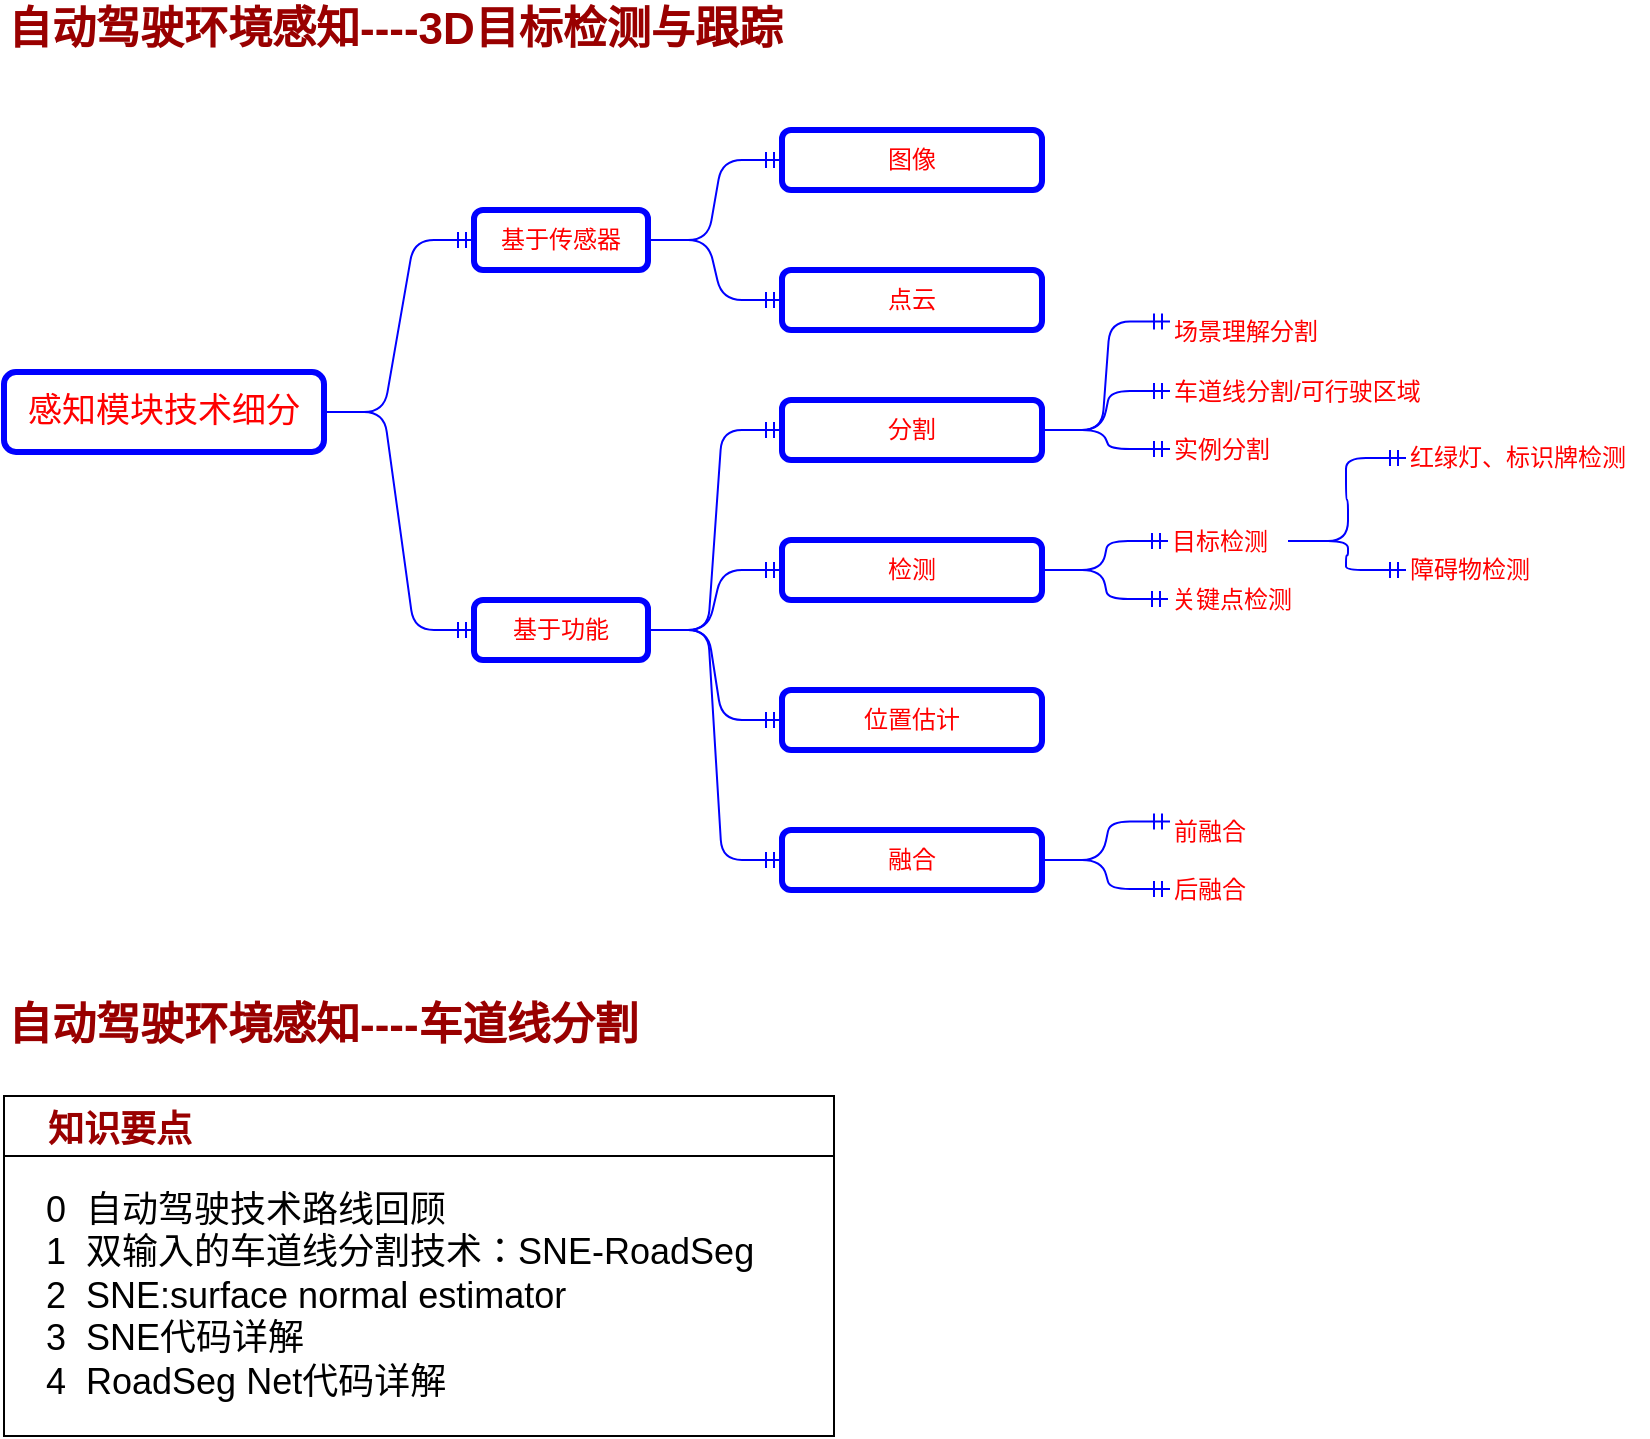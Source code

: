 <mxfile>
    <diagram id="7SssMNPKMEvYx1phWj0T" name="第 1 页">
        <mxGraphModel dx="886" dy="580" grid="1" gridSize="10" guides="1" tooltips="1" connect="1" arrows="1" fold="1" page="1" pageScale="1" pageWidth="850" pageHeight="1100" background="#ffffff" math="0" shadow="0">
            <root>
                <mxCell id="0"/>
                <mxCell id="1" parent="0"/>
                <mxCell id="2" value="自动驾驶环境感知----3D目标检测与跟踪" style="text;html=1;strokeColor=none;fillColor=none;align=left;verticalAlign=middle;whiteSpace=wrap;rounded=0;fontSize=22;fontColor=#990000;fontStyle=1" vertex="1" parent="1">
                    <mxGeometry x="25" y="22" width="415" height="30" as="geometry"/>
                </mxCell>
                <mxCell id="3" value="    知识要点" style="swimlane;fontSize=18;fontColor=#990000;strokeColor=#000000;fillColor=none;startSize=30;align=left;" vertex="1" parent="1">
                    <mxGeometry x="25" y="570" width="415" height="170" as="geometry"/>
                </mxCell>
                <mxCell id="4" value="0&amp;nbsp; 自动驾驶技术路线回顾&lt;br&gt;1&amp;nbsp; 双输入的车道线分割技术：SNE-RoadSeg&lt;br&gt;2&amp;nbsp; SNE:surface normal estimator&lt;br&gt;3&amp;nbsp; SNE代码详解&lt;br&gt;4&amp;nbsp; RoadSeg Net代码详解" style="text;html=1;align=left;verticalAlign=middle;resizable=0;points=[];autosize=1;strokeColor=none;fillColor=none;fontSize=18;fontColor=#000000;" vertex="1" parent="3">
                    <mxGeometry x="19" y="40" width="370" height="120" as="geometry"/>
                </mxCell>
                <mxCell id="6" value="感知模块技术细分" style="rounded=1;whiteSpace=wrap;html=1;fontSize=17;fontColor=#FF0000;strokeColor=#0000FF;strokeWidth=3;fillColor=none;" vertex="1" parent="1">
                    <mxGeometry x="25" y="208" width="160" height="40" as="geometry"/>
                </mxCell>
                <mxCell id="7" value="基于传感器" style="rounded=1;whiteSpace=wrap;html=1;fontSize=12;fontColor=#FF0000;strokeColor=#0000FF;strokeWidth=3;fillColor=none;" vertex="1" parent="1">
                    <mxGeometry x="260" y="127" width="87" height="30" as="geometry"/>
                </mxCell>
                <mxCell id="8" value="" style="edgeStyle=entityRelationEdgeStyle;fontSize=12;html=1;endArrow=ERmandOne;fontColor=#FF0000;strokeColor=#0000FF;fillColor=#33FF33;exitX=1;exitY=0.5;exitDx=0;exitDy=0;entryX=0;entryY=0.5;entryDx=0;entryDy=0;" edge="1" parent="1" source="6" target="7">
                    <mxGeometry width="100" height="100" relative="1" as="geometry">
                        <mxPoint x="167" y="355" as="sourcePoint"/>
                        <mxPoint x="267" y="255" as="targetPoint"/>
                    </mxGeometry>
                </mxCell>
                <mxCell id="9" value="图像" style="rounded=1;whiteSpace=wrap;html=1;fontSize=12;fontColor=#FF0000;strokeColor=#0000FF;strokeWidth=3;fillColor=none;" vertex="1" parent="1">
                    <mxGeometry x="414" y="87" width="130" height="30" as="geometry"/>
                </mxCell>
                <mxCell id="11" value="点云" style="rounded=1;whiteSpace=wrap;html=1;fontSize=12;fontColor=#FF0000;strokeColor=#0000FF;strokeWidth=3;fillColor=none;" vertex="1" parent="1">
                    <mxGeometry x="414" y="157" width="130" height="30" as="geometry"/>
                </mxCell>
                <mxCell id="13" value="基于功能" style="rounded=1;whiteSpace=wrap;html=1;fontSize=12;fontColor=#FF0000;strokeColor=#0000FF;strokeWidth=3;fillColor=none;" vertex="1" parent="1">
                    <mxGeometry x="260" y="322" width="87" height="30" as="geometry"/>
                </mxCell>
                <mxCell id="15" value="" style="edgeStyle=entityRelationEdgeStyle;fontSize=12;html=1;endArrow=ERmandOne;fontColor=#FF0000;strokeColor=#0000FF;fillColor=#33FF33;exitX=1;exitY=0.5;exitDx=0;exitDy=0;entryX=0;entryY=0.5;entryDx=0;entryDy=0;" edge="1" parent="1" source="6" target="13">
                    <mxGeometry width="100" height="100" relative="1" as="geometry">
                        <mxPoint x="167" y="424" as="sourcePoint"/>
                        <mxPoint x="227" y="325" as="targetPoint"/>
                    </mxGeometry>
                </mxCell>
                <mxCell id="17" value="分割" style="rounded=1;whiteSpace=wrap;html=1;fontSize=12;fontColor=#FF0000;strokeColor=#0000FF;strokeWidth=3;fillColor=none;" vertex="1" parent="1">
                    <mxGeometry x="414" y="222" width="130" height="30" as="geometry"/>
                </mxCell>
                <mxCell id="18" value="检测" style="rounded=1;whiteSpace=wrap;html=1;fontSize=12;fontColor=#FF0000;strokeColor=#0000FF;strokeWidth=3;fillColor=none;" vertex="1" parent="1">
                    <mxGeometry x="414" y="292" width="130" height="30" as="geometry"/>
                </mxCell>
                <mxCell id="19" value="位置估计" style="rounded=1;whiteSpace=wrap;html=1;fontSize=12;fontColor=#FF0000;strokeColor=#0000FF;strokeWidth=3;fillColor=none;" vertex="1" parent="1">
                    <mxGeometry x="414" y="367" width="130" height="30" as="geometry"/>
                </mxCell>
                <mxCell id="20" value="融合" style="rounded=1;whiteSpace=wrap;html=1;fontSize=12;fontColor=#FF0000;strokeColor=#0000FF;strokeWidth=3;fillColor=none;" vertex="1" parent="1">
                    <mxGeometry x="414" y="437" width="130" height="30" as="geometry"/>
                </mxCell>
                <mxCell id="21" value="" style="edgeStyle=entityRelationEdgeStyle;fontSize=12;html=1;endArrow=ERmandOne;fontColor=#FF0000;strokeColor=#0000FF;fillColor=#33FF33;exitX=1;exitY=0.5;exitDx=0;exitDy=0;entryX=0;entryY=0.5;entryDx=0;entryDy=0;" edge="1" parent="1" source="7" target="11">
                    <mxGeometry width="100" height="100" relative="1" as="geometry">
                        <mxPoint x="332" y="243" as="sourcePoint"/>
                        <mxPoint x="412" y="157" as="targetPoint"/>
                    </mxGeometry>
                </mxCell>
                <mxCell id="22" value="" style="edgeStyle=entityRelationEdgeStyle;fontSize=12;html=1;endArrow=ERmandOne;fontColor=#FF0000;strokeColor=#0000FF;fillColor=#33FF33;exitX=1;exitY=0.5;exitDx=0;exitDy=0;entryX=0;entryY=0.5;entryDx=0;entryDy=0;" edge="1" parent="1" source="13" target="17">
                    <mxGeometry width="100" height="100" relative="1" as="geometry">
                        <mxPoint x="337.0" y="293" as="sourcePoint"/>
                        <mxPoint x="417" y="207" as="targetPoint"/>
                    </mxGeometry>
                </mxCell>
                <mxCell id="23" value="" style="edgeStyle=entityRelationEdgeStyle;fontSize=12;html=1;endArrow=ERmandOne;fontColor=#FF0000;strokeColor=#0000FF;fillColor=#33FF33;exitX=1;exitY=0.5;exitDx=0;exitDy=0;entryX=0;entryY=0.5;entryDx=0;entryDy=0;" edge="1" parent="1" source="13" target="18">
                    <mxGeometry width="100" height="100" relative="1" as="geometry">
                        <mxPoint x="347.0" y="425" as="sourcePoint"/>
                        <mxPoint x="427" y="339" as="targetPoint"/>
                    </mxGeometry>
                </mxCell>
                <mxCell id="24" value="" style="edgeStyle=entityRelationEdgeStyle;fontSize=12;html=1;endArrow=ERmandOne;fontColor=#FF0000;strokeColor=#0000FF;fillColor=#33FF33;exitX=1;exitY=0.5;exitDx=0;exitDy=0;entryX=0;entryY=0.5;entryDx=0;entryDy=0;" edge="1" parent="1" source="13" target="19">
                    <mxGeometry width="100" height="100" relative="1" as="geometry">
                        <mxPoint x="317.0" y="453" as="sourcePoint"/>
                        <mxPoint x="397" y="367" as="targetPoint"/>
                    </mxGeometry>
                </mxCell>
                <mxCell id="25" value="" style="edgeStyle=entityRelationEdgeStyle;fontSize=12;html=1;endArrow=ERmandOne;fontColor=#FF0000;strokeColor=#0000FF;fillColor=#33FF33;exitX=1;exitY=0.5;exitDx=0;exitDy=0;entryX=0;entryY=0.5;entryDx=0;entryDy=0;" edge="1" parent="1" source="13" target="20">
                    <mxGeometry width="100" height="100" relative="1" as="geometry">
                        <mxPoint x="267.0" y="483" as="sourcePoint"/>
                        <mxPoint x="347" y="397" as="targetPoint"/>
                    </mxGeometry>
                </mxCell>
                <mxCell id="27" value="" style="edgeStyle=entityRelationEdgeStyle;fontSize=12;html=1;endArrow=ERmandOne;fontColor=#FF0000;strokeColor=#0000FF;fillColor=#33FF33;exitX=1;exitY=0.5;exitDx=0;exitDy=0;entryX=0;entryY=0.5;entryDx=0;entryDy=0;" edge="1" parent="1" source="7" target="9">
                    <mxGeometry width="100" height="100" relative="1" as="geometry">
                        <mxPoint x="357.0" y="222" as="sourcePoint"/>
                        <mxPoint x="437" y="136" as="targetPoint"/>
                    </mxGeometry>
                </mxCell>
                <mxCell id="28" value="场景理解分割" style="text;html=1;strokeColor=none;fillColor=none;align=left;verticalAlign=middle;whiteSpace=wrap;rounded=0;fontColor=#FF0000;" vertex="1" parent="1">
                    <mxGeometry x="608" y="178" width="110" height="19" as="geometry"/>
                </mxCell>
                <mxCell id="30" value="车道线分割/可行驶区域" style="text;html=1;strokeColor=none;fillColor=none;align=left;verticalAlign=middle;whiteSpace=wrap;rounded=0;fontColor=#FF0000;" vertex="1" parent="1">
                    <mxGeometry x="608" y="208" width="132" height="19" as="geometry"/>
                </mxCell>
                <mxCell id="31" value="实例分割" style="text;html=1;strokeColor=none;fillColor=none;align=left;verticalAlign=middle;whiteSpace=wrap;rounded=0;fontColor=#FF0000;" vertex="1" parent="1">
                    <mxGeometry x="608" y="237" width="110" height="19" as="geometry"/>
                </mxCell>
                <mxCell id="32" value="目标检测" style="text;html=1;strokeColor=none;fillColor=none;align=left;verticalAlign=middle;whiteSpace=wrap;rounded=0;fontColor=#FF0000;" vertex="1" parent="1">
                    <mxGeometry x="607" y="283" width="60" height="19" as="geometry"/>
                </mxCell>
                <mxCell id="33" value="关键点检测" style="text;html=1;strokeColor=none;fillColor=none;align=left;verticalAlign=middle;whiteSpace=wrap;rounded=0;fontColor=#FF0000;" vertex="1" parent="1">
                    <mxGeometry x="607" y="312" width="70" height="19" as="geometry"/>
                </mxCell>
                <mxCell id="34" value="前融合" style="text;html=1;strokeColor=none;fillColor=none;align=left;verticalAlign=middle;whiteSpace=wrap;rounded=0;fontColor=#FF0000;" vertex="1" parent="1">
                    <mxGeometry x="608" y="428" width="110" height="19" as="geometry"/>
                </mxCell>
                <mxCell id="35" value="后融合" style="text;html=1;strokeColor=none;fillColor=none;align=left;verticalAlign=middle;whiteSpace=wrap;rounded=0;fontColor=#FF0000;" vertex="1" parent="1">
                    <mxGeometry x="608" y="457" width="110" height="19" as="geometry"/>
                </mxCell>
                <mxCell id="36" value="红绿灯、标识牌检测" style="text;html=1;strokeColor=none;fillColor=none;align=left;verticalAlign=middle;whiteSpace=wrap;rounded=0;fontColor=#FF0000;" vertex="1" parent="1">
                    <mxGeometry x="726" y="241.5" width="121" height="19" as="geometry"/>
                </mxCell>
                <mxCell id="37" value="障碍物检测" style="text;html=1;strokeColor=none;fillColor=none;align=left;verticalAlign=middle;whiteSpace=wrap;rounded=0;fontColor=#FF0000;" vertex="1" parent="1">
                    <mxGeometry x="726" y="297.5" width="110" height="19" as="geometry"/>
                </mxCell>
                <mxCell id="38" value="" style="edgeStyle=entityRelationEdgeStyle;fontSize=12;html=1;endArrow=ERmandOne;fontColor=#FF0000;strokeColor=#0000FF;fillColor=#33FF33;exitX=1;exitY=0.5;exitDx=0;exitDy=0;entryX=0;entryY=0.5;entryDx=0;entryDy=0;" edge="1" parent="1" source="32" target="37">
                    <mxGeometry width="100" height="100" relative="1" as="geometry">
                        <mxPoint x="717" y="389.0" as="sourcePoint"/>
                        <mxPoint x="777" y="307" as="targetPoint"/>
                    </mxGeometry>
                </mxCell>
                <mxCell id="39" value="" style="edgeStyle=entityRelationEdgeStyle;fontSize=12;html=1;endArrow=ERmandOne;fontColor=#FF0000;strokeColor=#0000FF;fillColor=#33FF33;exitX=1;exitY=0.5;exitDx=0;exitDy=0;entryX=0;entryY=0.5;entryDx=0;entryDy=0;" edge="1" parent="1" source="32" target="36">
                    <mxGeometry width="100" height="100" relative="1" as="geometry">
                        <mxPoint x="737" y="268.5" as="sourcePoint"/>
                        <mxPoint x="777" y="278" as="targetPoint"/>
                    </mxGeometry>
                </mxCell>
                <mxCell id="40" value="" style="edgeStyle=entityRelationEdgeStyle;fontSize=12;html=1;endArrow=ERmandOne;fontColor=#FF0000;strokeColor=#0000FF;fillColor=#33FF33;exitX=1;exitY=0.5;exitDx=0;exitDy=0;entryX=0;entryY=0.5;entryDx=0;entryDy=0;" edge="1" parent="1" source="20" target="35">
                    <mxGeometry width="100" height="100" relative="1" as="geometry">
                        <mxPoint x="607" y="410.0" as="sourcePoint"/>
                        <mxPoint x="677" y="352" as="targetPoint"/>
                    </mxGeometry>
                </mxCell>
                <mxCell id="41" value="" style="edgeStyle=entityRelationEdgeStyle;fontSize=12;html=1;endArrow=ERmandOne;fontColor=#FF0000;strokeColor=#0000FF;fillColor=#33FF33;exitX=1;exitY=0.5;exitDx=0;exitDy=0;entryX=0;entryY=0.25;entryDx=0;entryDy=0;" edge="1" parent="1" source="20" target="34">
                    <mxGeometry width="100" height="100" relative="1" as="geometry">
                        <mxPoint x="567" y="447.0" as="sourcePoint"/>
                        <mxPoint x="637" y="389" as="targetPoint"/>
                    </mxGeometry>
                </mxCell>
                <mxCell id="42" value="" style="edgeStyle=entityRelationEdgeStyle;fontSize=12;html=1;endArrow=ERmandOne;fontColor=#FF0000;strokeColor=#0000FF;fillColor=#33FF33;exitX=1;exitY=0.5;exitDx=0;exitDy=0;entryX=0;entryY=0.5;entryDx=0;entryDy=0;" edge="1" parent="1" source="17" target="30">
                    <mxGeometry width="100" height="100" relative="1" as="geometry">
                        <mxPoint x="577" y="275.5" as="sourcePoint"/>
                        <mxPoint x="647" y="217.5" as="targetPoint"/>
                    </mxGeometry>
                </mxCell>
                <mxCell id="43" value="" style="edgeStyle=entityRelationEdgeStyle;fontSize=12;html=1;endArrow=ERmandOne;fontColor=#FF0000;strokeColor=#0000FF;fillColor=#33FF33;exitX=1;exitY=0.5;exitDx=0;exitDy=0;entryX=0;entryY=0.5;entryDx=0;entryDy=0;" edge="1" parent="1" source="18" target="32">
                    <mxGeometry width="100" height="100" relative="1" as="geometry">
                        <mxPoint x="577" y="341.0" as="sourcePoint"/>
                        <mxPoint x="647" y="283" as="targetPoint"/>
                    </mxGeometry>
                </mxCell>
                <mxCell id="44" value="" style="edgeStyle=entityRelationEdgeStyle;fontSize=12;html=1;endArrow=ERmandOne;fontColor=#FF0000;strokeColor=#0000FF;fillColor=#33FF33;exitX=1;exitY=0.5;exitDx=0;exitDy=0;entryX=0;entryY=0.5;entryDx=0;entryDy=0;" edge="1" parent="1" source="18" target="33">
                    <mxGeometry width="100" height="100" relative="1" as="geometry">
                        <mxPoint x="577" y="380.0" as="sourcePoint"/>
                        <mxPoint x="647" y="322" as="targetPoint"/>
                    </mxGeometry>
                </mxCell>
                <mxCell id="45" value="" style="edgeStyle=entityRelationEdgeStyle;fontSize=12;html=1;endArrow=ERmandOne;fontColor=#FF0000;strokeColor=#0000FF;fillColor=#33FF33;exitX=1;exitY=0.5;exitDx=0;exitDy=0;entryX=0;entryY=0.5;entryDx=0;entryDy=0;" edge="1" parent="1" source="17" target="31">
                    <mxGeometry width="100" height="100" relative="1" as="geometry">
                        <mxPoint x="567" y="302.0" as="sourcePoint"/>
                        <mxPoint x="637" y="244" as="targetPoint"/>
                    </mxGeometry>
                </mxCell>
                <mxCell id="46" value="" style="edgeStyle=entityRelationEdgeStyle;fontSize=12;html=1;endArrow=ERmandOne;fontColor=#FF0000;strokeColor=#0000FF;fillColor=#33FF33;exitX=1;exitY=0.5;exitDx=0;exitDy=0;entryX=0;entryY=0.25;entryDx=0;entryDy=0;" edge="1" parent="1" source="17" target="28">
                    <mxGeometry width="100" height="100" relative="1" as="geometry">
                        <mxPoint x="577" y="227.0" as="sourcePoint"/>
                        <mxPoint x="647" y="169" as="targetPoint"/>
                    </mxGeometry>
                </mxCell>
                <mxCell id="47" value="自动驾驶环境感知----车道线分割" style="text;html=1;strokeColor=none;fillColor=none;align=left;verticalAlign=middle;whiteSpace=wrap;rounded=0;fontSize=22;fontColor=#990000;fontStyle=1" vertex="1" parent="1">
                    <mxGeometry x="25" y="520" width="335" height="30" as="geometry"/>
                </mxCell>
            </root>
        </mxGraphModel>
    </diagram>
</mxfile>